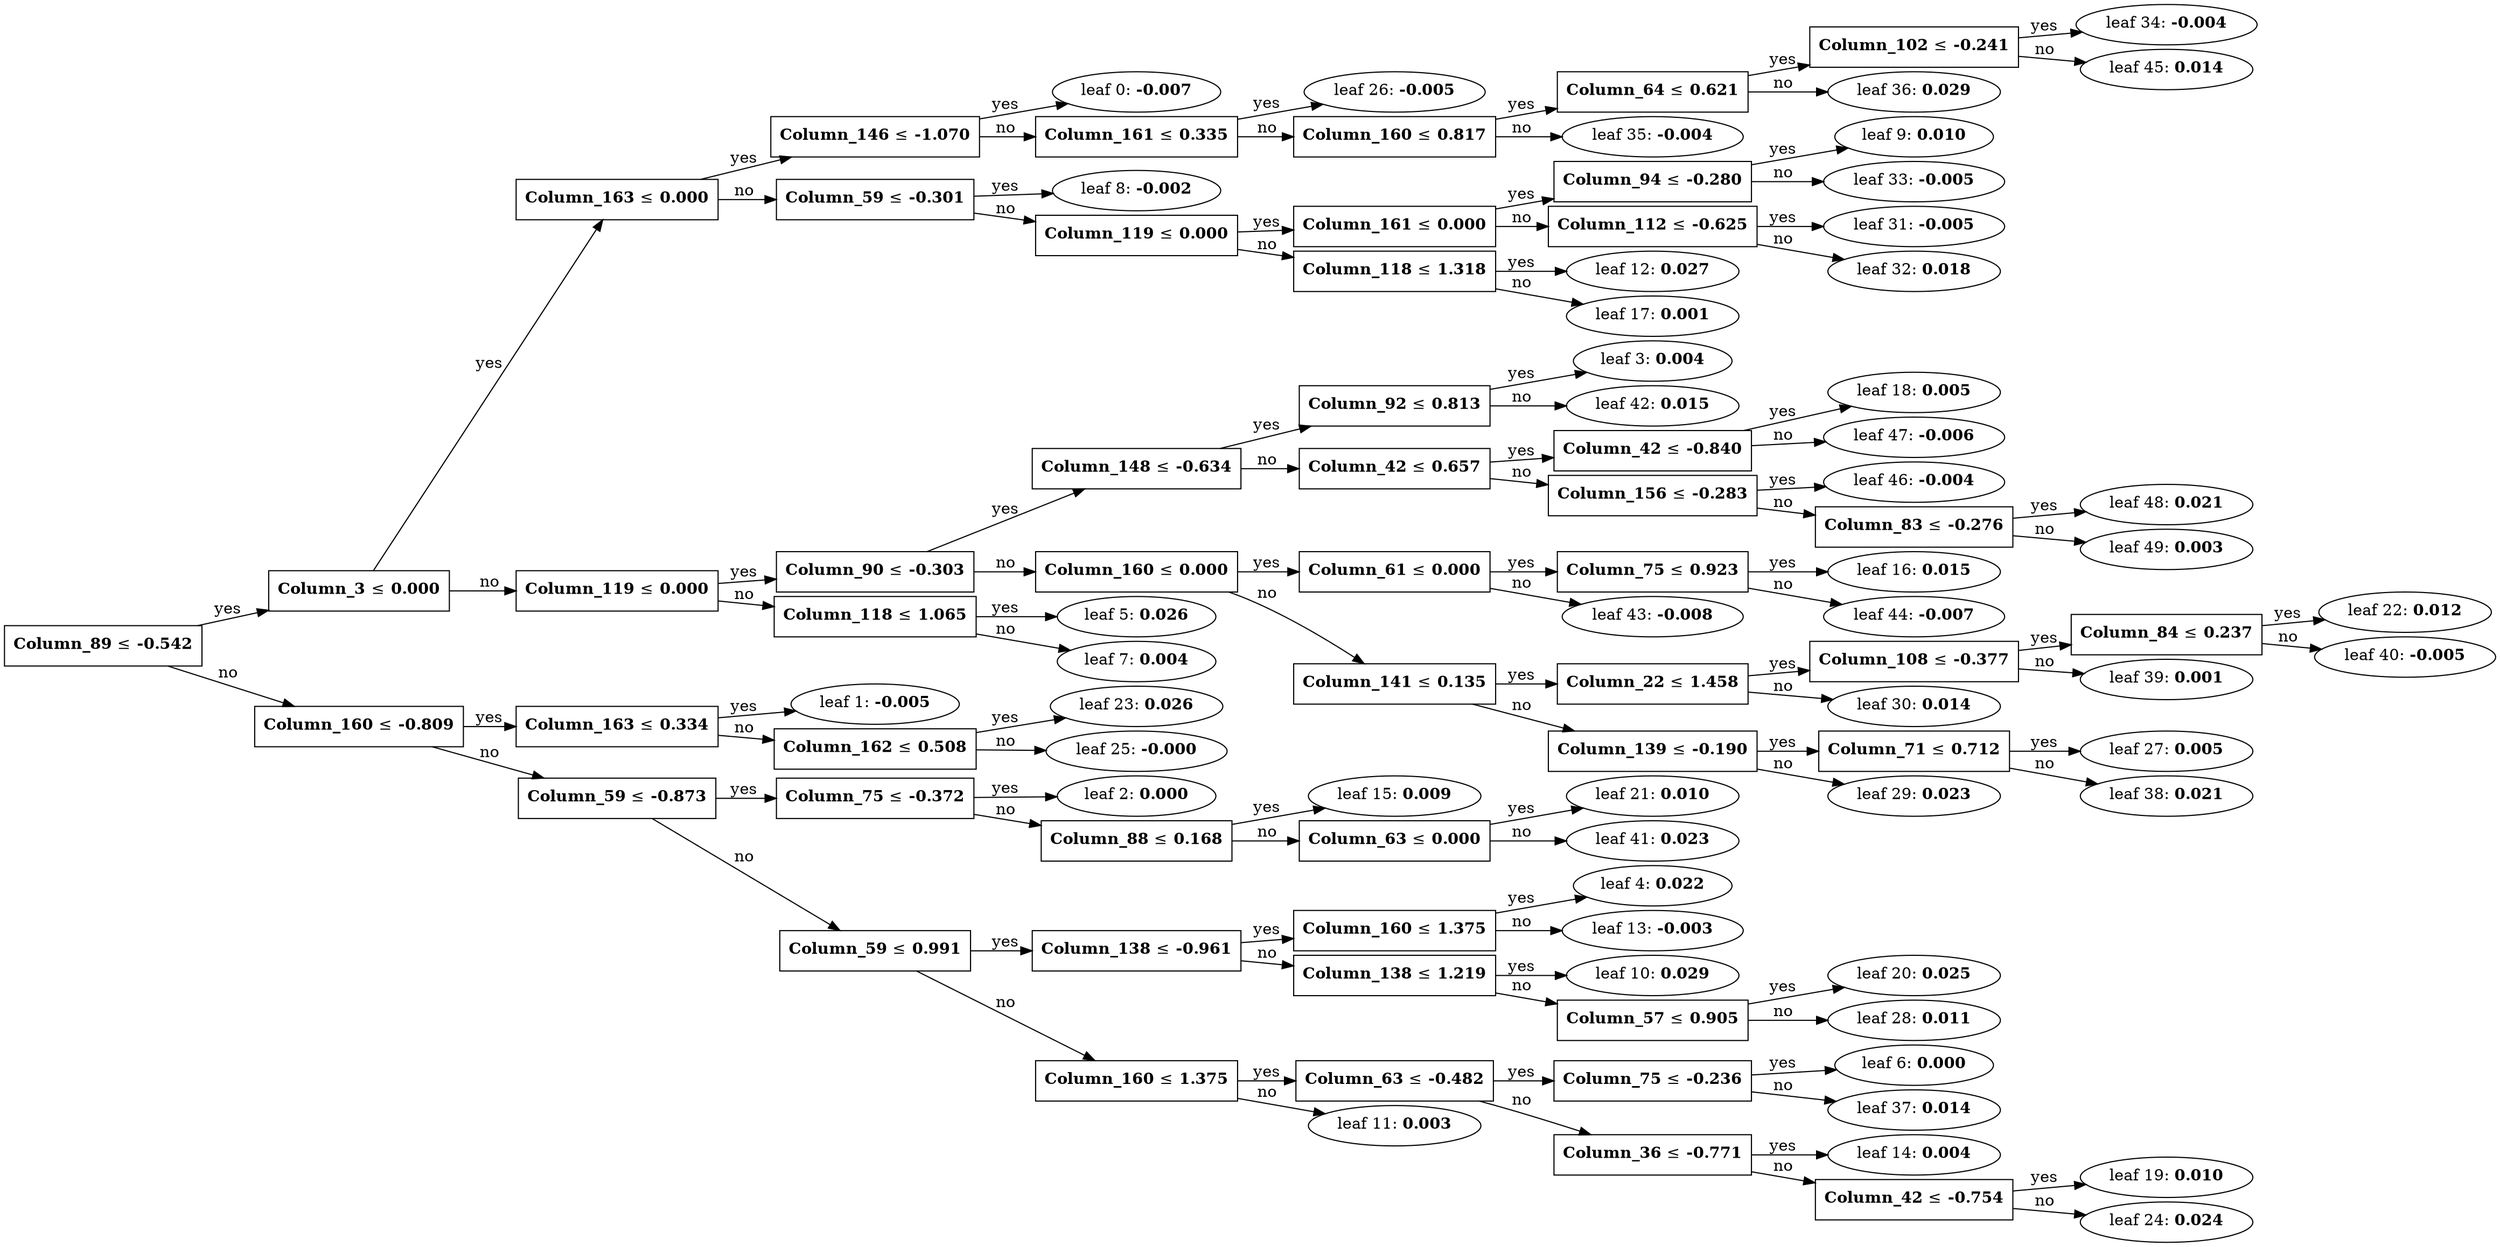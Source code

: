 digraph {
	graph [nodesep=0.05 rankdir=LR ranksep=0.3]
	split0 [label=<<B>Column_89</B> &#8804; <B>-0.542</B>> fillcolor=white shape=rectangle style=""]
	split2 [label=<<B>Column_3</B> &#8804; <B>0.000</B>> fillcolor=white shape=rectangle style=""]
	split7 [label=<<B>Column_163</B> &#8804; <B>0.000</B>> fillcolor=white shape=rectangle style=""]
	split25 [label=<<B>Column_146</B> &#8804; <B>-1.070</B>> fillcolor=white shape=rectangle style=""]
	leaf0 [label=<leaf 0: <B>-0.007</B>>]
	split25 -> leaf0 [label=yes]
	split33 [label=<<B>Column_161</B> &#8804; <B>0.335</B>> fillcolor=white shape=rectangle style=""]
	leaf26 [label=<leaf 26: <B>-0.005</B>>]
	split33 -> leaf26 [label=yes]
	split34 [label=<<B>Column_160</B> &#8804; <B>0.817</B>> fillcolor=white shape=rectangle style=""]
	split35 [label=<<B>Column_64</B> &#8804; <B>0.621</B>> fillcolor=white shape=rectangle style=""]
	split44 [label=<<B>Column_102</B> &#8804; <B>-0.241</B>> fillcolor=white shape=rectangle style=""]
	leaf34 [label=<leaf 34: <B>-0.004</B>>]
	split44 -> leaf34 [label=yes]
	leaf45 [label=<leaf 45: <B>0.014</B>>]
	split44 -> leaf45 [label=no]
	split35 -> split44 [label=yes]
	leaf36 [label=<leaf 36: <B>0.029</B>>]
	split35 -> leaf36 [label=no]
	split34 -> split35 [label=yes]
	leaf35 [label=<leaf 35: <B>-0.004</B>>]
	split34 -> leaf35 [label=no]
	split33 -> split34 [label=no]
	split25 -> split33 [label=no]
	split7 -> split25 [label=yes]
	split8 [label=<<B>Column_59</B> &#8804; <B>-0.301</B>> fillcolor=white shape=rectangle style=""]
	leaf8 [label=<leaf 8: <B>-0.002</B>>]
	split8 -> leaf8 [label=yes]
	split11 [label=<<B>Column_119</B> &#8804; <B>0.000</B>> fillcolor=white shape=rectangle style=""]
	split30 [label=<<B>Column_161</B> &#8804; <B>0.000</B>> fillcolor=white shape=rectangle style=""]
	split32 [label=<<B>Column_94</B> &#8804; <B>-0.280</B>> fillcolor=white shape=rectangle style=""]
	leaf9 [label=<leaf 9: <B>0.010</B>>]
	split32 -> leaf9 [label=yes]
	leaf33 [label=<leaf 33: <B>-0.005</B>>]
	split32 -> leaf33 [label=no]
	split30 -> split32 [label=yes]
	split31 [label=<<B>Column_112</B> &#8804; <B>-0.625</B>> fillcolor=white shape=rectangle style=""]
	leaf31 [label=<leaf 31: <B>-0.005</B>>]
	split31 -> leaf31 [label=yes]
	leaf32 [label=<leaf 32: <B>0.018</B>>]
	split31 -> leaf32 [label=no]
	split30 -> split31 [label=no]
	split11 -> split30 [label=yes]
	split16 [label=<<B>Column_118</B> &#8804; <B>1.318</B>> fillcolor=white shape=rectangle style=""]
	leaf12 [label=<leaf 12: <B>0.027</B>>]
	split16 -> leaf12 [label=yes]
	leaf17 [label=<leaf 17: <B>0.001</B>>]
	split16 -> leaf17 [label=no]
	split11 -> split16 [label=no]
	split8 -> split11 [label=no]
	split7 -> split8 [label=no]
	split2 -> split7 [label=yes]
	split4 [label=<<B>Column_119</B> &#8804; <B>0.000</B>> fillcolor=white shape=rectangle style=""]
	split15 [label=<<B>Column_90</B> &#8804; <B>-0.303</B>> fillcolor=white shape=rectangle style=""]
	split17 [label=<<B>Column_148</B> &#8804; <B>-0.634</B>> fillcolor=white shape=rectangle style=""]
	split41 [label=<<B>Column_92</B> &#8804; <B>0.813</B>> fillcolor=white shape=rectangle style=""]
	leaf3 [label=<leaf 3: <B>0.004</B>>]
	split41 -> leaf3 [label=yes]
	leaf42 [label=<leaf 42: <B>0.015</B>>]
	split41 -> leaf42 [label=no]
	split17 -> split41 [label=yes]
	split45 [label=<<B>Column_42</B> &#8804; <B>0.657</B>> fillcolor=white shape=rectangle style=""]
	split46 [label=<<B>Column_42</B> &#8804; <B>-0.840</B>> fillcolor=white shape=rectangle style=""]
	leaf18 [label=<leaf 18: <B>0.005</B>>]
	split46 -> leaf18 [label=yes]
	leaf47 [label=<leaf 47: <B>-0.006</B>>]
	split46 -> leaf47 [label=no]
	split45 -> split46 [label=yes]
	split47 [label=<<B>Column_156</B> &#8804; <B>-0.283</B>> fillcolor=white shape=rectangle style=""]
	leaf46 [label=<leaf 46: <B>-0.004</B>>]
	split47 -> leaf46 [label=yes]
	split48 [label=<<B>Column_83</B> &#8804; <B>-0.276</B>> fillcolor=white shape=rectangle style=""]
	leaf48 [label=<leaf 48: <B>0.021</B>>]
	split48 -> leaf48 [label=yes]
	leaf49 [label=<leaf 49: <B>0.003</B>>]
	split48 -> leaf49 [label=no]
	split47 -> split48 [label=no]
	split45 -> split47 [label=no]
	split17 -> split45 [label=no]
	split15 -> split17 [label=yes]
	split21 [label=<<B>Column_160</B> &#8804; <B>0.000</B>> fillcolor=white shape=rectangle style=""]
	split42 [label=<<B>Column_61</B> &#8804; <B>0.000</B>> fillcolor=white shape=rectangle style=""]
	split43 [label=<<B>Column_75</B> &#8804; <B>0.923</B>> fillcolor=white shape=rectangle style=""]
	leaf16 [label=<leaf 16: <B>0.015</B>>]
	split43 -> leaf16 [label=yes]
	leaf44 [label=<leaf 44: <B>-0.007</B>>]
	split43 -> leaf44 [label=no]
	split42 -> split43 [label=yes]
	leaf43 [label=<leaf 43: <B>-0.008</B>>]
	split42 -> leaf43 [label=no]
	split21 -> split42 [label=yes]
	split26 [label=<<B>Column_141</B> &#8804; <B>0.135</B>> fillcolor=white shape=rectangle style=""]
	split29 [label=<<B>Column_22</B> &#8804; <B>1.458</B>> fillcolor=white shape=rectangle style=""]
	split38 [label=<<B>Column_108</B> &#8804; <B>-0.377</B>> fillcolor=white shape=rectangle style=""]
	split39 [label=<<B>Column_84</B> &#8804; <B>0.237</B>> fillcolor=white shape=rectangle style=""]
	leaf22 [label=<leaf 22: <B>0.012</B>>]
	split39 -> leaf22 [label=yes]
	leaf40 [label=<leaf 40: <B>-0.005</B>>]
	split39 -> leaf40 [label=no]
	split38 -> split39 [label=yes]
	leaf39 [label=<leaf 39: <B>0.001</B>>]
	split38 -> leaf39 [label=no]
	split29 -> split38 [label=yes]
	leaf30 [label=<leaf 30: <B>0.014</B>>]
	split29 -> leaf30 [label=no]
	split26 -> split29 [label=yes]
	split28 [label=<<B>Column_139</B> &#8804; <B>-0.190</B>> fillcolor=white shape=rectangle style=""]
	split37 [label=<<B>Column_71</B> &#8804; <B>0.712</B>> fillcolor=white shape=rectangle style=""]
	leaf27 [label=<leaf 27: <B>0.005</B>>]
	split37 -> leaf27 [label=yes]
	leaf38 [label=<leaf 38: <B>0.021</B>>]
	split37 -> leaf38 [label=no]
	split28 -> split37 [label=yes]
	leaf29 [label=<leaf 29: <B>0.023</B>>]
	split28 -> leaf29 [label=no]
	split26 -> split28 [label=no]
	split21 -> split26 [label=no]
	split15 -> split21 [label=no]
	split4 -> split15 [label=yes]
	split6 [label=<<B>Column_118</B> &#8804; <B>1.065</B>> fillcolor=white shape=rectangle style=""]
	leaf5 [label=<leaf 5: <B>0.026</B>>]
	split6 -> leaf5 [label=yes]
	leaf7 [label=<leaf 7: <B>0.004</B>>]
	split6 -> leaf7 [label=no]
	split4 -> split6 [label=no]
	split2 -> split4 [label=no]
	split0 -> split2 [label=yes]
	split1 [label=<<B>Column_160</B> &#8804; <B>-0.809</B>> fillcolor=white shape=rectangle style=""]
	split22 [label=<<B>Column_163</B> &#8804; <B>0.334</B>> fillcolor=white shape=rectangle style=""]
	leaf1 [label=<leaf 1: <B>-0.005</B>>]
	split22 -> leaf1 [label=yes]
	split24 [label=<<B>Column_162</B> &#8804; <B>0.508</B>> fillcolor=white shape=rectangle style=""]
	leaf23 [label=<leaf 23: <B>0.026</B>>]
	split24 -> leaf23 [label=yes]
	leaf25 [label=<leaf 25: <B>-0.000</B>>]
	split24 -> leaf25 [label=no]
	split22 -> split24 [label=no]
	split1 -> split22 [label=yes]
	split3 [label=<<B>Column_59</B> &#8804; <B>-0.873</B>> fillcolor=white shape=rectangle style=""]
	split14 [label=<<B>Column_75</B> &#8804; <B>-0.372</B>> fillcolor=white shape=rectangle style=""]
	leaf2 [label=<leaf 2: <B>0.000</B>>]
	split14 -> leaf2 [label=yes]
	split20 [label=<<B>Column_88</B> &#8804; <B>0.168</B>> fillcolor=white shape=rectangle style=""]
	leaf15 [label=<leaf 15: <B>0.009</B>>]
	split20 -> leaf15 [label=yes]
	split40 [label=<<B>Column_63</B> &#8804; <B>0.000</B>> fillcolor=white shape=rectangle style=""]
	leaf21 [label=<leaf 21: <B>0.010</B>>]
	split40 -> leaf21 [label=yes]
	leaf41 [label=<leaf 41: <B>0.023</B>>]
	split40 -> leaf41 [label=no]
	split20 -> split40 [label=no]
	split14 -> split20 [label=no]
	split3 -> split14 [label=yes]
	split5 [label=<<B>Column_59</B> &#8804; <B>0.991</B>> fillcolor=white shape=rectangle style=""]
	split9 [label=<<B>Column_138</B> &#8804; <B>-0.961</B>> fillcolor=white shape=rectangle style=""]
	split12 [label=<<B>Column_160</B> &#8804; <B>1.375</B>> fillcolor=white shape=rectangle style=""]
	leaf4 [label=<leaf 4: <B>0.022</B>>]
	split12 -> leaf4 [label=yes]
	leaf13 [label=<leaf 13: <B>-0.003</B>>]
	split12 -> leaf13 [label=no]
	split9 -> split12 [label=yes]
	split19 [label=<<B>Column_138</B> &#8804; <B>1.219</B>> fillcolor=white shape=rectangle style=""]
	leaf10 [label=<leaf 10: <B>0.029</B>>]
	split19 -> leaf10 [label=yes]
	split27 [label=<<B>Column_57</B> &#8804; <B>0.905</B>> fillcolor=white shape=rectangle style=""]
	leaf20 [label=<leaf 20: <B>0.025</B>>]
	split27 -> leaf20 [label=yes]
	leaf28 [label=<leaf 28: <B>0.011</B>>]
	split27 -> leaf28 [label=no]
	split19 -> split27 [label=no]
	split9 -> split19 [label=no]
	split5 -> split9 [label=yes]
	split10 [label=<<B>Column_160</B> &#8804; <B>1.375</B>> fillcolor=white shape=rectangle style=""]
	split13 [label=<<B>Column_63</B> &#8804; <B>-0.482</B>> fillcolor=white shape=rectangle style=""]
	split36 [label=<<B>Column_75</B> &#8804; <B>-0.236</B>> fillcolor=white shape=rectangle style=""]
	leaf6 [label=<leaf 6: <B>0.000</B>>]
	split36 -> leaf6 [label=yes]
	leaf37 [label=<leaf 37: <B>0.014</B>>]
	split36 -> leaf37 [label=no]
	split13 -> split36 [label=yes]
	split18 [label=<<B>Column_36</B> &#8804; <B>-0.771</B>> fillcolor=white shape=rectangle style=""]
	leaf14 [label=<leaf 14: <B>0.004</B>>]
	split18 -> leaf14 [label=yes]
	split23 [label=<<B>Column_42</B> &#8804; <B>-0.754</B>> fillcolor=white shape=rectangle style=""]
	leaf19 [label=<leaf 19: <B>0.010</B>>]
	split23 -> leaf19 [label=yes]
	leaf24 [label=<leaf 24: <B>0.024</B>>]
	split23 -> leaf24 [label=no]
	split18 -> split23 [label=no]
	split13 -> split18 [label=no]
	split10 -> split13 [label=yes]
	leaf11 [label=<leaf 11: <B>0.003</B>>]
	split10 -> leaf11 [label=no]
	split5 -> split10 [label=no]
	split3 -> split5 [label=no]
	split1 -> split3 [label=no]
	split0 -> split1 [label=no]
}
